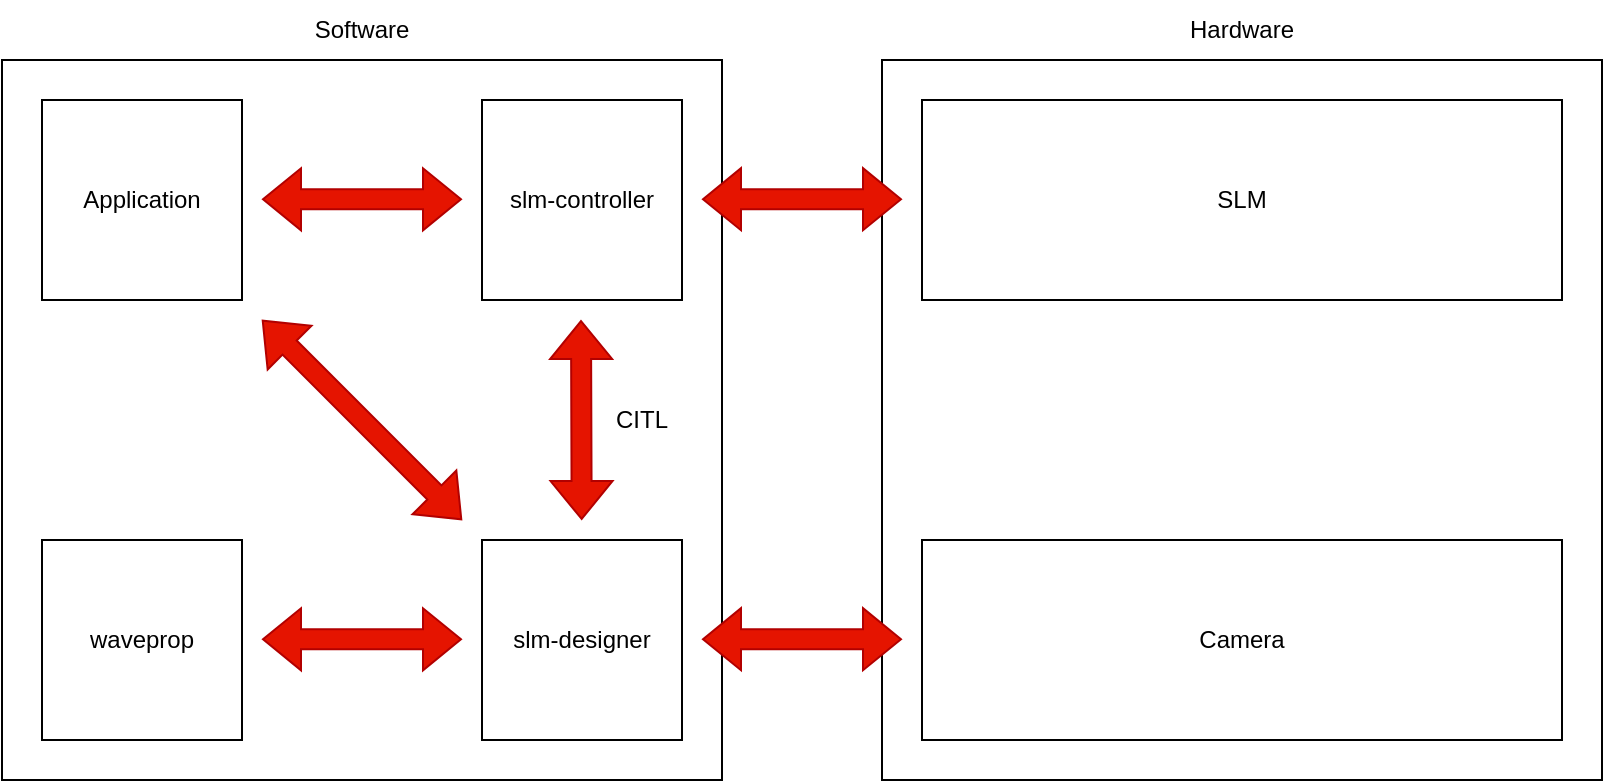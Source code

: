 <mxfile>
    <diagram id="fNfvv5zCHtKDAtVlrwFy" name="Page-1">
        <mxGraphModel dx="538" dy="263" grid="1" gridSize="10" guides="1" tooltips="1" connect="1" arrows="1" fold="1" page="1" pageScale="1" pageWidth="1169" pageHeight="827" math="0" shadow="0">
            <root>
                <mxCell id="0"/>
                <mxCell id="1" parent="0"/>
                <mxCell id="2" value="" style="rounded=0;whiteSpace=wrap;html=1;fillColor=none;" parent="1" vertex="1">
                    <mxGeometry x="60" y="100" width="360" height="360" as="geometry"/>
                </mxCell>
                <mxCell id="4WJjTBDca-TGej2Zey_a-18" value="" style="shape=flexArrow;endArrow=classic;startArrow=classic;html=1;rounded=0;fillColor=#e51400;strokeColor=#B20000;" parent="1" edge="1">
                    <mxGeometry width="100" height="100" relative="1" as="geometry">
                        <mxPoint x="349.84" y="330" as="sourcePoint"/>
                        <mxPoint x="349.5" y="230" as="targetPoint"/>
                    </mxGeometry>
                </mxCell>
                <mxCell id="4WJjTBDca-TGej2Zey_a-19" value="" style="shape=flexArrow;endArrow=classic;startArrow=classic;html=1;rounded=0;fillColor=#e51400;strokeColor=#B20000;" parent="1" edge="1">
                    <mxGeometry width="100" height="100" relative="1" as="geometry">
                        <mxPoint x="290" y="169.66" as="sourcePoint"/>
                        <mxPoint x="190" y="169.66" as="targetPoint"/>
                    </mxGeometry>
                </mxCell>
                <mxCell id="4WJjTBDca-TGej2Zey_a-20" value="" style="shape=flexArrow;endArrow=classic;startArrow=classic;html=1;rounded=0;fillColor=#e51400;strokeColor=#B20000;" parent="1" edge="1">
                    <mxGeometry width="100" height="100" relative="1" as="geometry">
                        <mxPoint x="290" y="389.66" as="sourcePoint"/>
                        <mxPoint x="190" y="389.66" as="targetPoint"/>
                    </mxGeometry>
                </mxCell>
                <mxCell id="4WJjTBDca-TGej2Zey_a-21" value="" style="shape=flexArrow;endArrow=classic;startArrow=classic;html=1;rounded=0;fillColor=#e51400;strokeColor=#B20000;" parent="1" edge="1">
                    <mxGeometry width="100" height="100" relative="1" as="geometry">
                        <mxPoint x="290" y="330" as="sourcePoint"/>
                        <mxPoint x="190" y="230" as="targetPoint"/>
                    </mxGeometry>
                </mxCell>
                <mxCell id="4WJjTBDca-TGej2Zey_a-22" value="CITL" style="text;html=1;strokeColor=none;fillColor=none;align=center;verticalAlign=middle;whiteSpace=wrap;rounded=0;" parent="1" vertex="1">
                    <mxGeometry x="350" y="265" width="60" height="30" as="geometry"/>
                </mxCell>
                <mxCell id="4WJjTBDca-TGej2Zey_a-23" value="Application" style="text;html=1;strokeColor=default;fillColor=none;align=center;verticalAlign=middle;whiteSpace=wrap;rounded=0;" parent="1" vertex="1">
                    <mxGeometry x="80" y="120" width="100" height="100" as="geometry"/>
                </mxCell>
                <mxCell id="4WJjTBDca-TGej2Zey_a-24" value="slm-controller" style="text;html=1;strokeColor=default;fillColor=none;align=center;verticalAlign=middle;whiteSpace=wrap;rounded=0;" parent="1" vertex="1">
                    <mxGeometry x="300" y="120" width="100" height="100" as="geometry"/>
                </mxCell>
                <mxCell id="4WJjTBDca-TGej2Zey_a-25" value="slm-designer" style="text;html=1;strokeColor=default;fillColor=none;align=center;verticalAlign=middle;whiteSpace=wrap;rounded=0;" parent="1" vertex="1">
                    <mxGeometry x="300" y="340" width="100" height="100" as="geometry"/>
                </mxCell>
                <mxCell id="4WJjTBDca-TGej2Zey_a-26" value="waveprop" style="text;html=1;strokeColor=default;fillColor=none;align=center;verticalAlign=middle;whiteSpace=wrap;rounded=0;" parent="1" vertex="1">
                    <mxGeometry x="80" y="340" width="100" height="100" as="geometry"/>
                </mxCell>
                <mxCell id="3" value="" style="rounded=0;whiteSpace=wrap;html=1;fillColor=none;" parent="1" vertex="1">
                    <mxGeometry x="500" y="100" width="360" height="360" as="geometry"/>
                </mxCell>
                <mxCell id="4" value="SLM" style="text;html=1;strokeColor=default;fillColor=none;align=center;verticalAlign=middle;whiteSpace=wrap;rounded=0;" parent="1" vertex="1">
                    <mxGeometry x="520" y="120" width="320" height="100" as="geometry"/>
                </mxCell>
                <mxCell id="5" value="Camera" style="text;html=1;strokeColor=default;fillColor=none;align=center;verticalAlign=middle;whiteSpace=wrap;rounded=0;" parent="1" vertex="1">
                    <mxGeometry x="520" y="340" width="320" height="100" as="geometry"/>
                </mxCell>
                <mxCell id="6" value="" style="shape=flexArrow;endArrow=classic;startArrow=classic;html=1;rounded=0;fillColor=#e51400;strokeColor=#B20000;" parent="1" edge="1">
                    <mxGeometry width="100" height="100" relative="1" as="geometry">
                        <mxPoint x="510" y="169.58" as="sourcePoint"/>
                        <mxPoint x="410" y="169.58" as="targetPoint"/>
                    </mxGeometry>
                </mxCell>
                <mxCell id="7" value="" style="shape=flexArrow;endArrow=classic;startArrow=classic;html=1;rounded=0;fillColor=#e51400;strokeColor=#B20000;" parent="1" edge="1">
                    <mxGeometry width="100" height="100" relative="1" as="geometry">
                        <mxPoint x="510" y="389.58" as="sourcePoint"/>
                        <mxPoint x="410" y="389.58" as="targetPoint"/>
                    </mxGeometry>
                </mxCell>
                <mxCell id="8" value="Software" style="text;html=1;strokeColor=none;fillColor=none;align=center;verticalAlign=middle;whiteSpace=wrap;rounded=0;" parent="1" vertex="1">
                    <mxGeometry x="210" y="70" width="60" height="30" as="geometry"/>
                </mxCell>
                <mxCell id="9" value="Hardware" style="text;html=1;strokeColor=none;fillColor=none;align=center;verticalAlign=middle;whiteSpace=wrap;rounded=0;" parent="1" vertex="1">
                    <mxGeometry x="650" y="70" width="60" height="30" as="geometry"/>
                </mxCell>
            </root>
        </mxGraphModel>
    </diagram>
</mxfile>